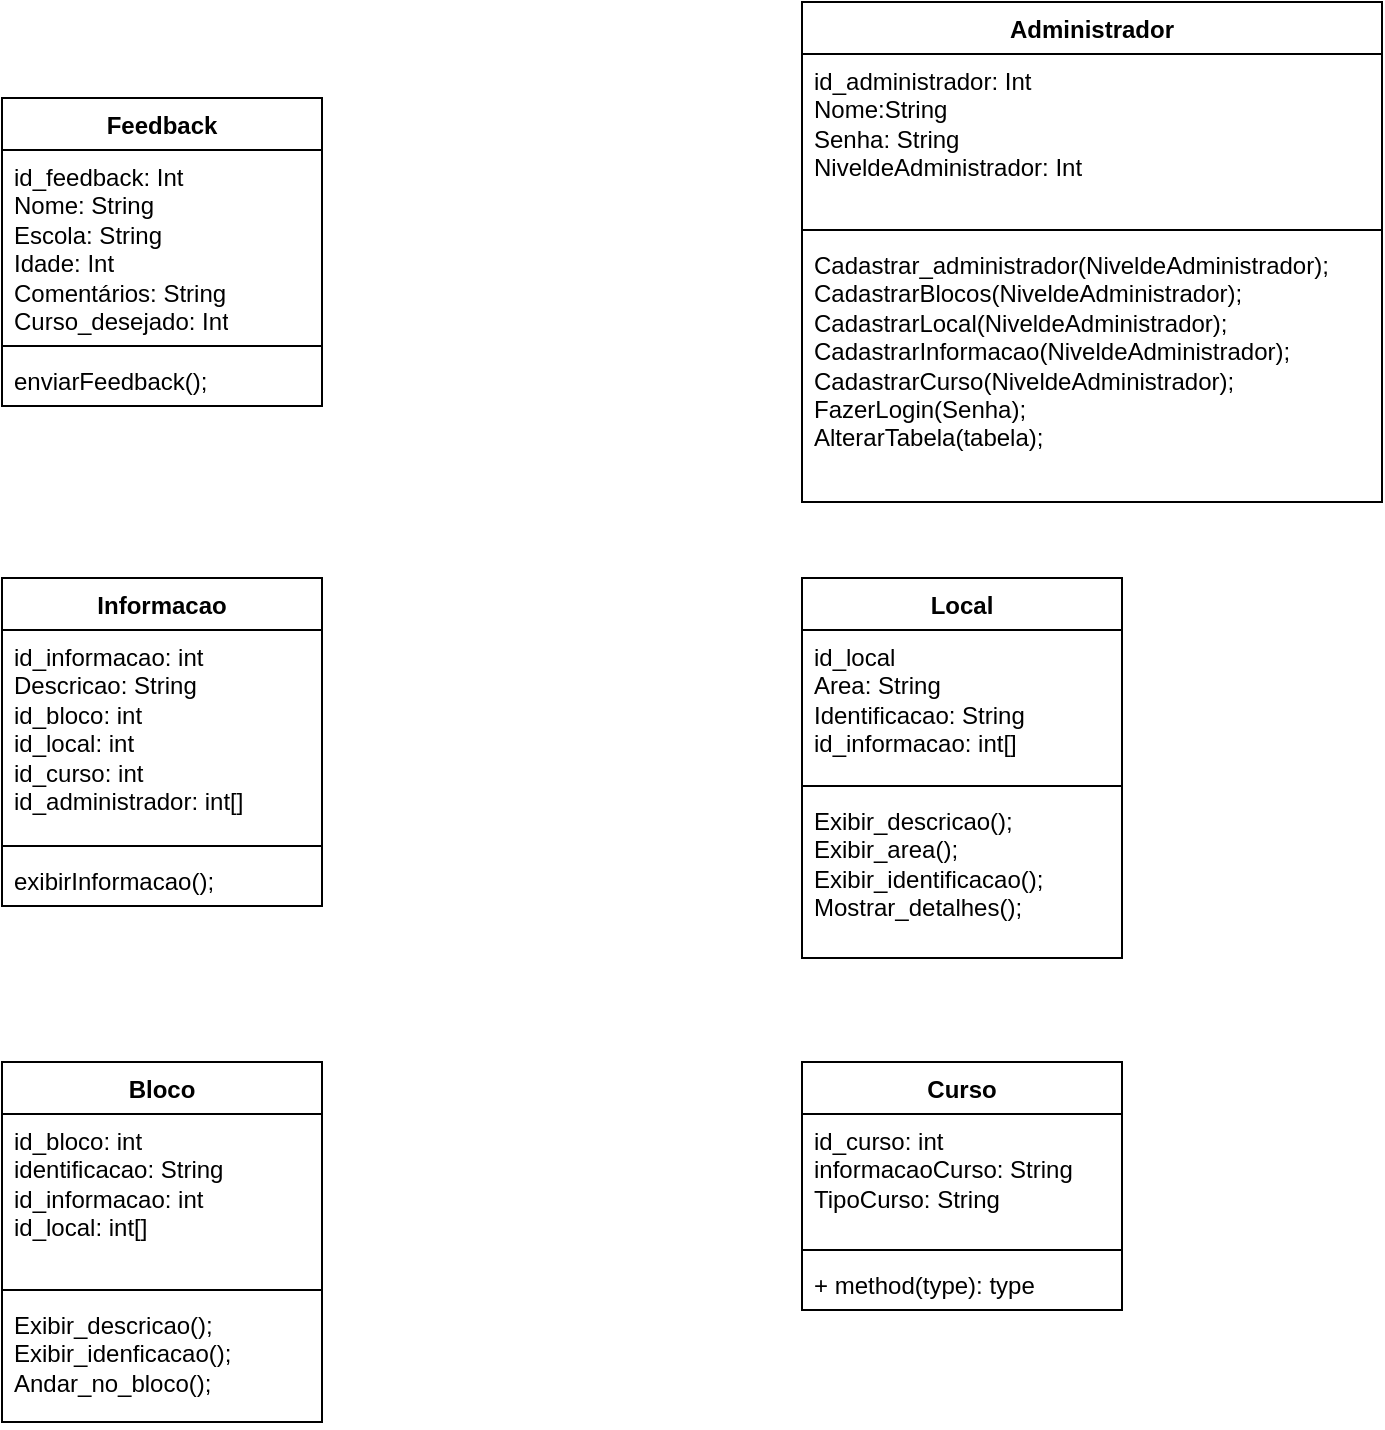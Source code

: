 <mxfile version="28.2.7">
  <diagram name="Página-1" id="i0x05AINoRlebe4GXaNM">
    <mxGraphModel dx="1426" dy="777" grid="1" gridSize="10" guides="1" tooltips="1" connect="1" arrows="1" fold="1" page="1" pageScale="1" pageWidth="827" pageHeight="1169" math="0" shadow="0">
      <root>
        <mxCell id="0" />
        <mxCell id="1" parent="0" />
        <mxCell id="QJHU2aX7Pd0iAHGMbO7q-25" value="Feedback" style="swimlane;fontStyle=1;align=center;verticalAlign=top;childLayout=stackLayout;horizontal=1;startSize=26;horizontalStack=0;resizeParent=1;resizeParentMax=0;resizeLast=0;collapsible=1;marginBottom=0;whiteSpace=wrap;html=1;" vertex="1" parent="1">
          <mxGeometry x="80" y="278" width="160" height="154" as="geometry" />
        </mxCell>
        <mxCell id="QJHU2aX7Pd0iAHGMbO7q-26" value="&lt;div&gt;&lt;font style=&quot;vertical-align: inherit;&quot; dir=&quot;auto&quot;&gt;&lt;font style=&quot;vertical-align: inherit;&quot; dir=&quot;auto&quot;&gt;id_feedback: Int&lt;/font&gt;&lt;/font&gt;&lt;/div&gt;&lt;font style=&quot;vertical-align: inherit;&quot; dir=&quot;auto&quot;&gt;&lt;font style=&quot;vertical-align: inherit;&quot; dir=&quot;auto&quot;&gt;Nome: String&lt;/font&gt;&lt;/font&gt;&lt;div&gt;&lt;font style=&quot;vertical-align: inherit;&quot; dir=&quot;auto&quot;&gt;&lt;font style=&quot;vertical-align: inherit;&quot; dir=&quot;auto&quot;&gt;Escola: String&lt;/font&gt;&lt;/font&gt;&lt;/div&gt;&lt;div&gt;&lt;font style=&quot;vertical-align: inherit;&quot; dir=&quot;auto&quot;&gt;&lt;font style=&quot;vertical-align: inherit;&quot; dir=&quot;auto&quot;&gt;Idade: Int&lt;/font&gt;&lt;/font&gt;&lt;/div&gt;&lt;div&gt;&lt;font style=&quot;vertical-align: inherit;&quot; dir=&quot;auto&quot;&gt;&lt;font style=&quot;vertical-align: inherit;&quot; dir=&quot;auto&quot;&gt;Comentários: String&lt;/font&gt;&lt;/font&gt;&lt;/div&gt;&lt;div&gt;&lt;font style=&quot;vertical-align: inherit;&quot; dir=&quot;auto&quot;&gt;&lt;font style=&quot;vertical-align: inherit;&quot; dir=&quot;auto&quot;&gt;Curso_desejado: Int&lt;/font&gt;&lt;/font&gt;&lt;/div&gt;" style="text;strokeColor=none;fillColor=none;align=left;verticalAlign=top;spacingLeft=4;spacingRight=4;overflow=hidden;rotatable=0;points=[[0,0.5],[1,0.5]];portConstraint=eastwest;whiteSpace=wrap;html=1;" vertex="1" parent="QJHU2aX7Pd0iAHGMbO7q-25">
          <mxGeometry y="26" width="160" height="94" as="geometry" />
        </mxCell>
        <mxCell id="QJHU2aX7Pd0iAHGMbO7q-27" value="" style="line;strokeWidth=1;fillColor=none;align=left;verticalAlign=middle;spacingTop=-1;spacingLeft=3;spacingRight=3;rotatable=0;labelPosition=right;points=[];portConstraint=eastwest;strokeColor=inherit;" vertex="1" parent="QJHU2aX7Pd0iAHGMbO7q-25">
          <mxGeometry y="120" width="160" height="8" as="geometry" />
        </mxCell>
        <mxCell id="QJHU2aX7Pd0iAHGMbO7q-28" value="enviarFeedback();" style="text;strokeColor=none;fillColor=none;align=left;verticalAlign=top;spacingLeft=4;spacingRight=4;overflow=hidden;rotatable=0;points=[[0,0.5],[1,0.5]];portConstraint=eastwest;whiteSpace=wrap;html=1;" vertex="1" parent="QJHU2aX7Pd0iAHGMbO7q-25">
          <mxGeometry y="128" width="160" height="26" as="geometry" />
        </mxCell>
        <mxCell id="QJHU2aX7Pd0iAHGMbO7q-29" value="Administrador" style="swimlane;fontStyle=1;align=center;verticalAlign=top;childLayout=stackLayout;horizontal=1;startSize=26;horizontalStack=0;resizeParent=1;resizeParentMax=0;resizeLast=0;collapsible=1;marginBottom=0;whiteSpace=wrap;html=1;" vertex="1" parent="1">
          <mxGeometry x="480" y="230" width="290" height="250" as="geometry">
            <mxRectangle x="480" y="230" width="110" height="30" as="alternateBounds" />
          </mxGeometry>
        </mxCell>
        <mxCell id="QJHU2aX7Pd0iAHGMbO7q-30" value="&lt;div&gt;id_administrador: Int&lt;/div&gt;&lt;div&gt;Nome:String&lt;/div&gt;Senha: String&lt;div&gt;NiveldeAdministrador: Int&lt;/div&gt;" style="text;strokeColor=none;fillColor=none;align=left;verticalAlign=top;spacingLeft=4;spacingRight=4;overflow=hidden;rotatable=0;points=[[0,0.5],[1,0.5]];portConstraint=eastwest;whiteSpace=wrap;html=1;" vertex="1" parent="QJHU2aX7Pd0iAHGMbO7q-29">
          <mxGeometry y="26" width="290" height="84" as="geometry" />
        </mxCell>
        <mxCell id="QJHU2aX7Pd0iAHGMbO7q-31" value="" style="line;strokeWidth=1;fillColor=none;align=left;verticalAlign=middle;spacingTop=-1;spacingLeft=3;spacingRight=3;rotatable=0;labelPosition=right;points=[];portConstraint=eastwest;strokeColor=inherit;" vertex="1" parent="QJHU2aX7Pd0iAHGMbO7q-29">
          <mxGeometry y="110" width="290" height="8" as="geometry" />
        </mxCell>
        <mxCell id="QJHU2aX7Pd0iAHGMbO7q-32" value="Cadastrar_administrador(NiveldeAdministrador);&lt;div&gt;CadastrarBlocos(&lt;span style=&quot;background-color: transparent; color: light-dark(rgb(0, 0, 0), rgb(255, 255, 255));&quot;&gt;NiveldeAdministrador&lt;/span&gt;&lt;span style=&quot;background-color: transparent; color: light-dark(rgb(0, 0, 0), rgb(255, 255, 255));&quot;&gt;);&lt;/span&gt;&lt;/div&gt;&lt;div&gt;CadastrarLocal(&lt;span style=&quot;background-color: transparent; color: light-dark(rgb(0, 0, 0), rgb(255, 255, 255));&quot;&gt;NiveldeAdministrador&lt;/span&gt;&lt;span style=&quot;background-color: transparent; color: light-dark(rgb(0, 0, 0), rgb(255, 255, 255));&quot;&gt;);&lt;/span&gt;&lt;/div&gt;&lt;div&gt;CadastrarInformacao(&lt;span style=&quot;background-color: transparent; color: light-dark(rgb(0, 0, 0), rgb(255, 255, 255));&quot;&gt;NiveldeAdministrador&lt;/span&gt;&lt;span style=&quot;background-color: transparent; color: light-dark(rgb(0, 0, 0), rgb(255, 255, 255));&quot;&gt;);&lt;/span&gt;&lt;/div&gt;&lt;div&gt;CadastrarCurso(&lt;span style=&quot;background-color: transparent; color: light-dark(rgb(0, 0, 0), rgb(255, 255, 255));&quot;&gt;NiveldeAdministrador&lt;/span&gt;&lt;span style=&quot;background-color: transparent; color: light-dark(rgb(0, 0, 0), rgb(255, 255, 255));&quot;&gt;);&lt;/span&gt;&lt;/div&gt;&lt;div&gt;FazerLogin(Senha);&lt;/div&gt;&lt;div&gt;AlterarTabela(tabela);&lt;/div&gt;" style="text;strokeColor=none;fillColor=none;align=left;verticalAlign=top;spacingLeft=4;spacingRight=4;overflow=hidden;rotatable=0;points=[[0,0.5],[1,0.5]];portConstraint=eastwest;whiteSpace=wrap;html=1;" vertex="1" parent="QJHU2aX7Pd0iAHGMbO7q-29">
          <mxGeometry y="118" width="290" height="132" as="geometry" />
        </mxCell>
        <mxCell id="QJHU2aX7Pd0iAHGMbO7q-33" value="Bloco" style="swimlane;fontStyle=1;align=center;verticalAlign=top;childLayout=stackLayout;horizontal=1;startSize=26;horizontalStack=0;resizeParent=1;resizeParentMax=0;resizeLast=0;collapsible=1;marginBottom=0;whiteSpace=wrap;html=1;" vertex="1" parent="1">
          <mxGeometry x="80" y="760" width="160" height="180" as="geometry" />
        </mxCell>
        <mxCell id="QJHU2aX7Pd0iAHGMbO7q-34" value="id_bloco: int&lt;div&gt;identificacao: String&lt;/div&gt;&lt;div&gt;id_informacao: int&lt;/div&gt;&lt;div&gt;&lt;div&gt;id_local: int[]&lt;/div&gt;&lt;/div&gt;" style="text;strokeColor=none;fillColor=none;align=left;verticalAlign=top;spacingLeft=4;spacingRight=4;overflow=hidden;rotatable=0;points=[[0,0.5],[1,0.5]];portConstraint=eastwest;whiteSpace=wrap;html=1;" vertex="1" parent="QJHU2aX7Pd0iAHGMbO7q-33">
          <mxGeometry y="26" width="160" height="84" as="geometry" />
        </mxCell>
        <mxCell id="QJHU2aX7Pd0iAHGMbO7q-35" value="" style="line;strokeWidth=1;fillColor=none;align=left;verticalAlign=middle;spacingTop=-1;spacingLeft=3;spacingRight=3;rotatable=0;labelPosition=right;points=[];portConstraint=eastwest;strokeColor=inherit;" vertex="1" parent="QJHU2aX7Pd0iAHGMbO7q-33">
          <mxGeometry y="110" width="160" height="8" as="geometry" />
        </mxCell>
        <mxCell id="QJHU2aX7Pd0iAHGMbO7q-36" value="Exibir_descricao();&lt;div&gt;Exibir_idenficacao();&lt;/div&gt;&lt;div&gt;Andar_no_bloco();&lt;/div&gt;" style="text;strokeColor=none;fillColor=none;align=left;verticalAlign=top;spacingLeft=4;spacingRight=4;overflow=hidden;rotatable=0;points=[[0,0.5],[1,0.5]];portConstraint=eastwest;whiteSpace=wrap;html=1;" vertex="1" parent="QJHU2aX7Pd0iAHGMbO7q-33">
          <mxGeometry y="118" width="160" height="62" as="geometry" />
        </mxCell>
        <mxCell id="QJHU2aX7Pd0iAHGMbO7q-37" value="Local" style="swimlane;fontStyle=1;align=center;verticalAlign=top;childLayout=stackLayout;horizontal=1;startSize=26;horizontalStack=0;resizeParent=1;resizeParentMax=0;resizeLast=0;collapsible=1;marginBottom=0;whiteSpace=wrap;html=1;" vertex="1" parent="1">
          <mxGeometry x="480" y="518" width="160" height="190" as="geometry" />
        </mxCell>
        <mxCell id="QJHU2aX7Pd0iAHGMbO7q-38" value="id_local&lt;div&gt;Area: String&lt;/div&gt;&lt;div&gt;Identificacao: String&lt;/div&gt;&lt;div&gt;id_informacao: int[]&lt;/div&gt;&lt;div&gt;&amp;nbsp;&lt;/div&gt;" style="text;strokeColor=none;fillColor=none;align=left;verticalAlign=top;spacingLeft=4;spacingRight=4;overflow=hidden;rotatable=0;points=[[0,0.5],[1,0.5]];portConstraint=eastwest;whiteSpace=wrap;html=1;" vertex="1" parent="QJHU2aX7Pd0iAHGMbO7q-37">
          <mxGeometry y="26" width="160" height="74" as="geometry" />
        </mxCell>
        <mxCell id="QJHU2aX7Pd0iAHGMbO7q-39" value="" style="line;strokeWidth=1;fillColor=none;align=left;verticalAlign=middle;spacingTop=-1;spacingLeft=3;spacingRight=3;rotatable=0;labelPosition=right;points=[];portConstraint=eastwest;strokeColor=inherit;" vertex="1" parent="QJHU2aX7Pd0iAHGMbO7q-37">
          <mxGeometry y="100" width="160" height="8" as="geometry" />
        </mxCell>
        <mxCell id="QJHU2aX7Pd0iAHGMbO7q-40" value="Exibir_descricao();&lt;div&gt;Exibir_area();&lt;/div&gt;&lt;div&gt;Exibir_identificacao();&lt;/div&gt;&lt;div&gt;Mostrar_detalhes();&lt;/div&gt;" style="text;strokeColor=none;fillColor=none;align=left;verticalAlign=top;spacingLeft=4;spacingRight=4;overflow=hidden;rotatable=0;points=[[0,0.5],[1,0.5]];portConstraint=eastwest;whiteSpace=wrap;html=1;" vertex="1" parent="QJHU2aX7Pd0iAHGMbO7q-37">
          <mxGeometry y="108" width="160" height="82" as="geometry" />
        </mxCell>
        <mxCell id="QJHU2aX7Pd0iAHGMbO7q-41" value="Curso" style="swimlane;fontStyle=1;align=center;verticalAlign=top;childLayout=stackLayout;horizontal=1;startSize=26;horizontalStack=0;resizeParent=1;resizeParentMax=0;resizeLast=0;collapsible=1;marginBottom=0;whiteSpace=wrap;html=1;" vertex="1" parent="1">
          <mxGeometry x="480" y="760" width="160" height="124" as="geometry" />
        </mxCell>
        <mxCell id="QJHU2aX7Pd0iAHGMbO7q-42" value="id_curso: int&lt;div&gt;informacaoCurso: String&lt;/div&gt;&lt;div&gt;TipoCurso: String&lt;/div&gt;" style="text;strokeColor=none;fillColor=none;align=left;verticalAlign=top;spacingLeft=4;spacingRight=4;overflow=hidden;rotatable=0;points=[[0,0.5],[1,0.5]];portConstraint=eastwest;whiteSpace=wrap;html=1;" vertex="1" parent="QJHU2aX7Pd0iAHGMbO7q-41">
          <mxGeometry y="26" width="160" height="64" as="geometry" />
        </mxCell>
        <mxCell id="QJHU2aX7Pd0iAHGMbO7q-43" value="" style="line;strokeWidth=1;fillColor=none;align=left;verticalAlign=middle;spacingTop=-1;spacingLeft=3;spacingRight=3;rotatable=0;labelPosition=right;points=[];portConstraint=eastwest;strokeColor=inherit;" vertex="1" parent="QJHU2aX7Pd0iAHGMbO7q-41">
          <mxGeometry y="90" width="160" height="8" as="geometry" />
        </mxCell>
        <mxCell id="QJHU2aX7Pd0iAHGMbO7q-44" value="+ method(type): type" style="text;strokeColor=none;fillColor=none;align=left;verticalAlign=top;spacingLeft=4;spacingRight=4;overflow=hidden;rotatable=0;points=[[0,0.5],[1,0.5]];portConstraint=eastwest;whiteSpace=wrap;html=1;" vertex="1" parent="QJHU2aX7Pd0iAHGMbO7q-41">
          <mxGeometry y="98" width="160" height="26" as="geometry" />
        </mxCell>
        <mxCell id="QJHU2aX7Pd0iAHGMbO7q-45" value="Informacao" style="swimlane;fontStyle=1;align=center;verticalAlign=top;childLayout=stackLayout;horizontal=1;startSize=26;horizontalStack=0;resizeParent=1;resizeParentMax=0;resizeLast=0;collapsible=1;marginBottom=0;whiteSpace=wrap;html=1;" vertex="1" parent="1">
          <mxGeometry x="80" y="518" width="160" height="164" as="geometry" />
        </mxCell>
        <mxCell id="QJHU2aX7Pd0iAHGMbO7q-46" value="id_informacao: int&lt;div&gt;Descricao: String&lt;/div&gt;&lt;div&gt;id_bloco: int&lt;/div&gt;&lt;div&gt;id_local: int&lt;/div&gt;&lt;div&gt;id_curso: int&lt;/div&gt;&lt;div&gt;id_administrador: int[]&lt;/div&gt;" style="text;strokeColor=none;fillColor=none;align=left;verticalAlign=top;spacingLeft=4;spacingRight=4;overflow=hidden;rotatable=0;points=[[0,0.5],[1,0.5]];portConstraint=eastwest;whiteSpace=wrap;html=1;" vertex="1" parent="QJHU2aX7Pd0iAHGMbO7q-45">
          <mxGeometry y="26" width="160" height="104" as="geometry" />
        </mxCell>
        <mxCell id="QJHU2aX7Pd0iAHGMbO7q-47" value="" style="line;strokeWidth=1;fillColor=none;align=left;verticalAlign=middle;spacingTop=-1;spacingLeft=3;spacingRight=3;rotatable=0;labelPosition=right;points=[];portConstraint=eastwest;strokeColor=inherit;" vertex="1" parent="QJHU2aX7Pd0iAHGMbO7q-45">
          <mxGeometry y="130" width="160" height="8" as="geometry" />
        </mxCell>
        <mxCell id="QJHU2aX7Pd0iAHGMbO7q-48" value="exibirInformacao();" style="text;strokeColor=none;fillColor=none;align=left;verticalAlign=top;spacingLeft=4;spacingRight=4;overflow=hidden;rotatable=0;points=[[0,0.5],[1,0.5]];portConstraint=eastwest;whiteSpace=wrap;html=1;" vertex="1" parent="QJHU2aX7Pd0iAHGMbO7q-45">
          <mxGeometry y="138" width="160" height="26" as="geometry" />
        </mxCell>
      </root>
    </mxGraphModel>
  </diagram>
</mxfile>
